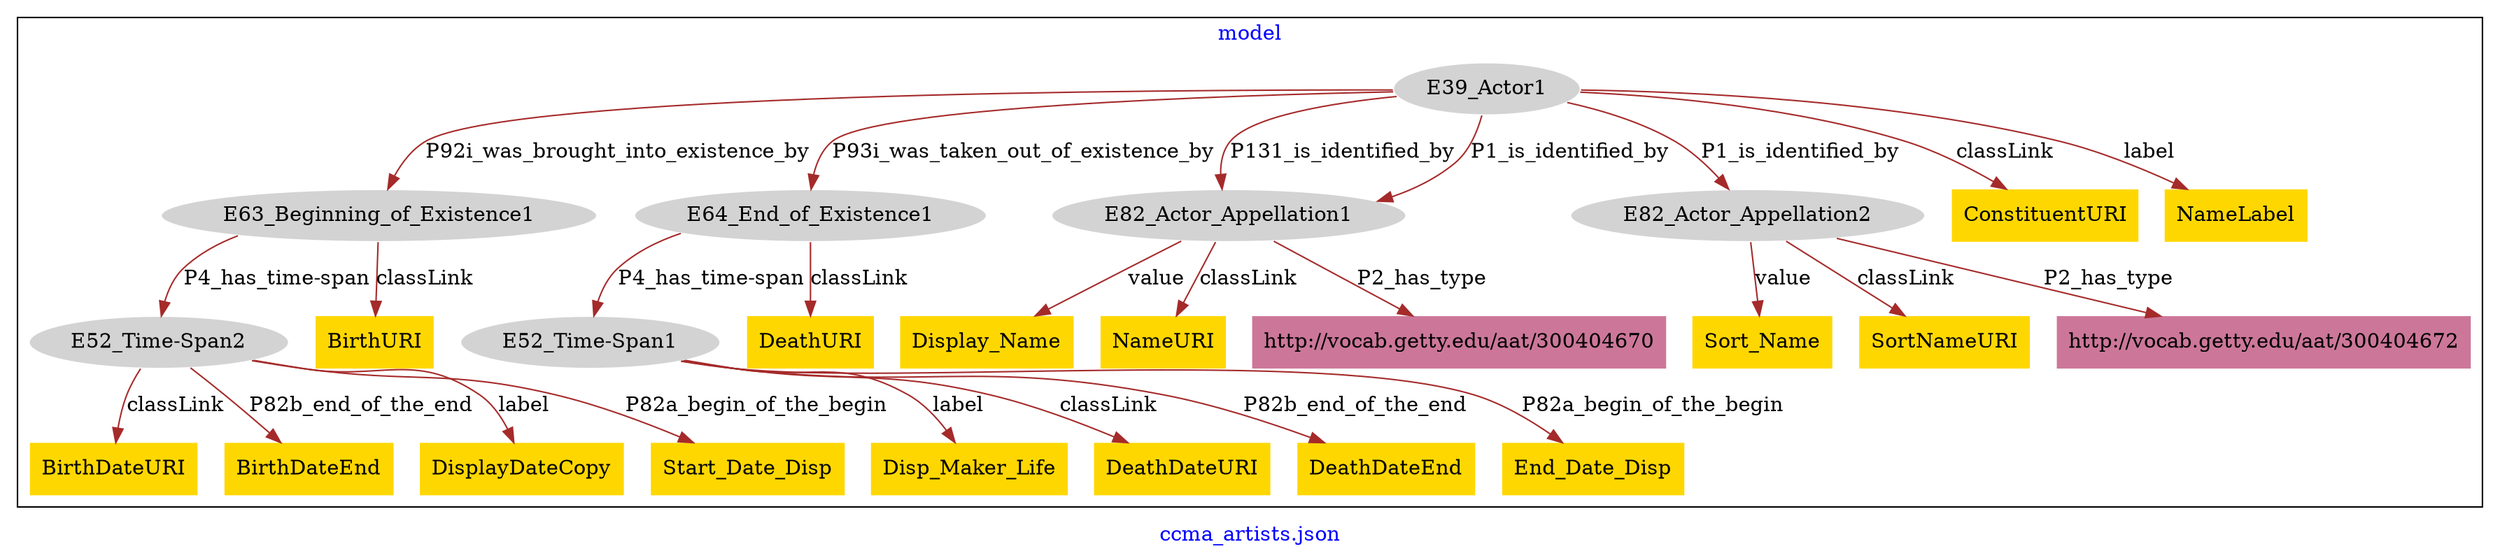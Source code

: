 digraph n0 {
fontcolor="blue"
remincross="true"
label="ccma_artists.json"
subgraph cluster {
label="model"
n2[style="filled",color="white",fillcolor="lightgray",label="E39_Actor1"];
n3[style="filled",color="white",fillcolor="lightgray",label="E63_Beginning_of_Existence1"];
n4[style="filled",color="white",fillcolor="lightgray",label="E64_End_of_Existence1"];
n5[style="filled",color="white",fillcolor="lightgray",label="E82_Actor_Appellation1"];
n6[style="filled",color="white",fillcolor="lightgray",label="E82_Actor_Appellation2"];
n7[style="filled",color="white",fillcolor="lightgray",label="E52_Time-Span2"];
n8[style="filled",color="white",fillcolor="lightgray",label="E52_Time-Span1"];
n9[shape="plaintext",style="filled",fillcolor="gold",label="DeathURI"];
n10[shape="plaintext",style="filled",fillcolor="gold",label="Disp_Maker_Life"];
n11[shape="plaintext",style="filled",fillcolor="gold",label="Display_Name"];
n12[shape="plaintext",style="filled",fillcolor="gold",label="Sort_Name"];
n13[shape="plaintext",style="filled",fillcolor="gold",label="BirthDateURI"];
n14[shape="plaintext",style="filled",fillcolor="gold",label="NameURI"];
n15[shape="plaintext",style="filled",fillcolor="gold",label="BirthDateEnd"];
n16[shape="plaintext",style="filled",fillcolor="gold",label="ConstituentURI"];
n17[shape="plaintext",style="filled",fillcolor="gold",label="DeathDateURI"];
n18[shape="plaintext",style="filled",fillcolor="gold",label="DeathDateEnd"];
n19[shape="plaintext",style="filled",fillcolor="gold",label="SortNameURI"];
n20[shape="plaintext",style="filled",fillcolor="gold",label="NameLabel"];
n21[shape="plaintext",style="filled",fillcolor="gold",label="DisplayDateCopy"];
n22[shape="plaintext",style="filled",fillcolor="gold",label="Start_Date_Disp"];
n23[shape="plaintext",style="filled",fillcolor="gold",label="End_Date_Disp"];
n24[shape="plaintext",style="filled",fillcolor="gold",label="BirthURI"];
n25[shape="plaintext",style="filled",fillcolor="#CC7799",label="http://vocab.getty.edu/aat/300404670"];
n26[shape="plaintext",style="filled",fillcolor="#CC7799",label="http://vocab.getty.edu/aat/300404672"];
}
n2 -> n3[color="brown",fontcolor="black",label="P92i_was_brought_into_existence_by"]
n2 -> n4[color="brown",fontcolor="black",label="P93i_was_taken_out_of_existence_by"]
n2 -> n5[color="brown",fontcolor="black",label="P131_is_identified_by"]
n2 -> n6[color="brown",fontcolor="black",label="P1_is_identified_by"]
n3 -> n7[color="brown",fontcolor="black",label="P4_has_time-span"]
n4 -> n8[color="brown",fontcolor="black",label="P4_has_time-span"]
n4 -> n9[color="brown",fontcolor="black",label="classLink"]
n8 -> n10[color="brown",fontcolor="black",label="label"]
n5 -> n11[color="brown",fontcolor="black",label="value"]
n6 -> n12[color="brown",fontcolor="black",label="value"]
n7 -> n13[color="brown",fontcolor="black",label="classLink"]
n5 -> n14[color="brown",fontcolor="black",label="classLink"]
n7 -> n15[color="brown",fontcolor="black",label="P82b_end_of_the_end"]
n2 -> n16[color="brown",fontcolor="black",label="classLink"]
n8 -> n17[color="brown",fontcolor="black",label="classLink"]
n8 -> n18[color="brown",fontcolor="black",label="P82b_end_of_the_end"]
n6 -> n19[color="brown",fontcolor="black",label="classLink"]
n2 -> n20[color="brown",fontcolor="black",label="label"]
n7 -> n21[color="brown",fontcolor="black",label="label"]
n7 -> n22[color="brown",fontcolor="black",label="P82a_begin_of_the_begin"]
n8 -> n23[color="brown",fontcolor="black",label="P82a_begin_of_the_begin"]
n3 -> n24[color="brown",fontcolor="black",label="classLink"]
n5 -> n25[color="brown",fontcolor="black",label="P2_has_type"]
n2 -> n5[color="brown",fontcolor="black",label="P1_is_identified_by"]
n6 -> n26[color="brown",fontcolor="black",label="P2_has_type"]
}
